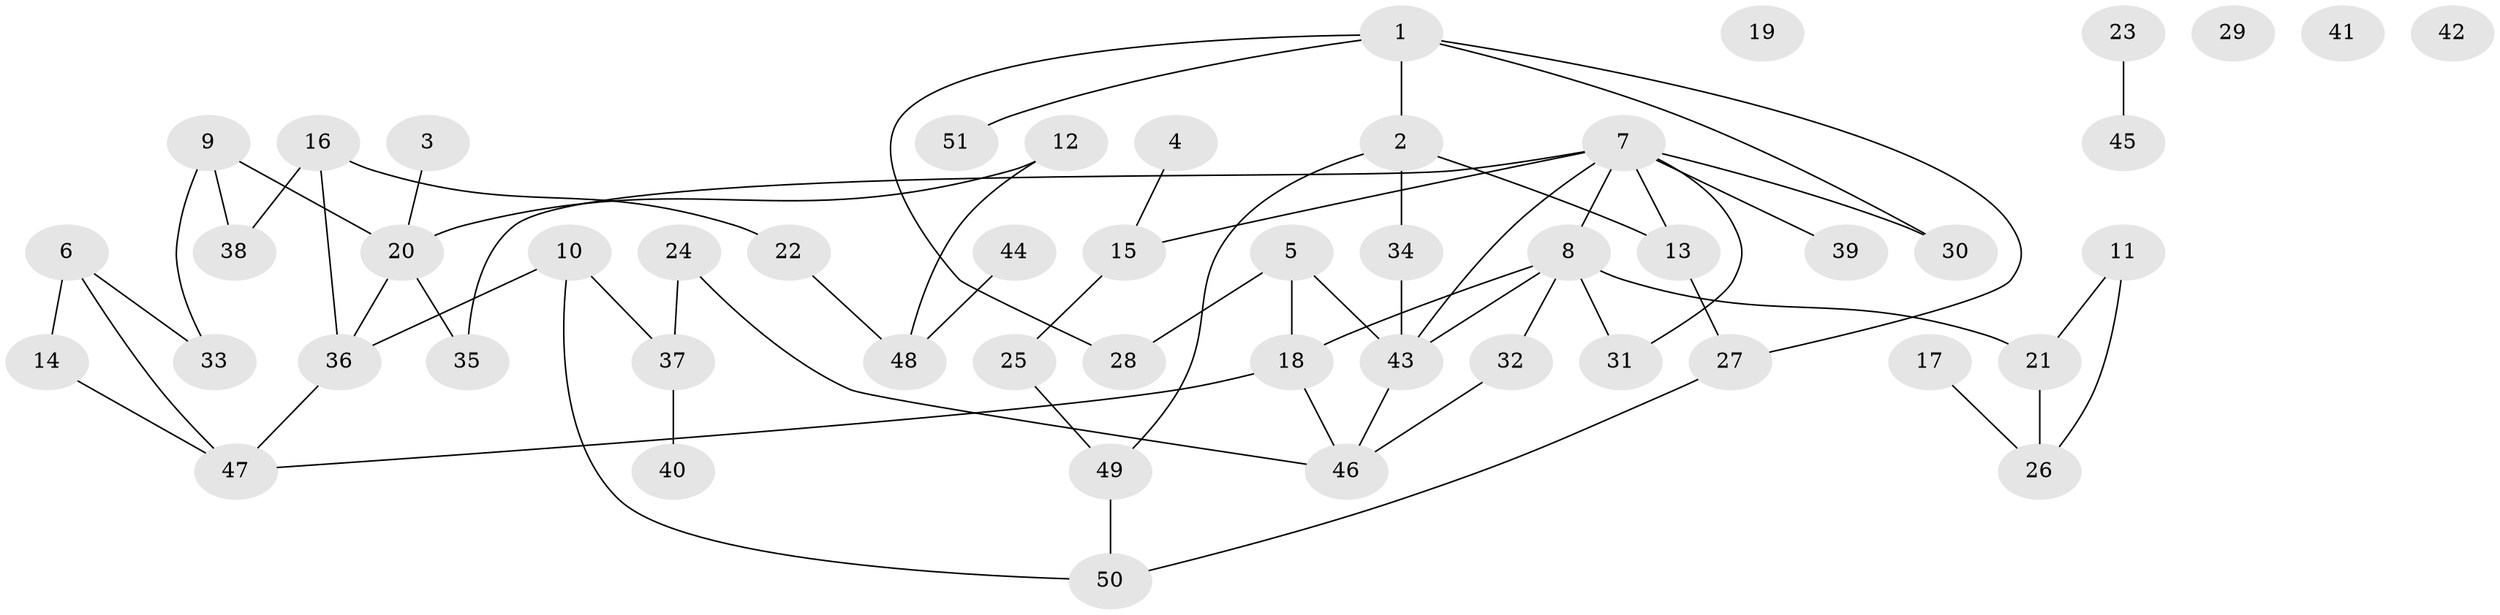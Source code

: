 // Generated by graph-tools (version 1.1) at 2025/00/03/09/25 03:00:53]
// undirected, 51 vertices, 64 edges
graph export_dot {
graph [start="1"]
  node [color=gray90,style=filled];
  1;
  2;
  3;
  4;
  5;
  6;
  7;
  8;
  9;
  10;
  11;
  12;
  13;
  14;
  15;
  16;
  17;
  18;
  19;
  20;
  21;
  22;
  23;
  24;
  25;
  26;
  27;
  28;
  29;
  30;
  31;
  32;
  33;
  34;
  35;
  36;
  37;
  38;
  39;
  40;
  41;
  42;
  43;
  44;
  45;
  46;
  47;
  48;
  49;
  50;
  51;
  1 -- 2;
  1 -- 27;
  1 -- 28;
  1 -- 30;
  1 -- 51;
  2 -- 13;
  2 -- 34;
  2 -- 49;
  3 -- 20;
  4 -- 15;
  5 -- 18;
  5 -- 28;
  5 -- 43;
  6 -- 14;
  6 -- 33;
  6 -- 47;
  7 -- 8;
  7 -- 13;
  7 -- 15;
  7 -- 30;
  7 -- 31;
  7 -- 35;
  7 -- 39;
  7 -- 43;
  8 -- 18;
  8 -- 21;
  8 -- 31;
  8 -- 32;
  8 -- 43;
  9 -- 20;
  9 -- 33;
  9 -- 38;
  10 -- 36;
  10 -- 37;
  10 -- 50;
  11 -- 21;
  11 -- 26;
  12 -- 20;
  12 -- 48;
  13 -- 27;
  14 -- 47;
  15 -- 25;
  16 -- 22;
  16 -- 36;
  16 -- 38;
  17 -- 26;
  18 -- 46;
  18 -- 47;
  20 -- 35;
  20 -- 36;
  21 -- 26;
  22 -- 48;
  23 -- 45;
  24 -- 37;
  24 -- 46;
  25 -- 49;
  27 -- 50;
  32 -- 46;
  34 -- 43;
  36 -- 47;
  37 -- 40;
  43 -- 46;
  44 -- 48;
  49 -- 50;
}
